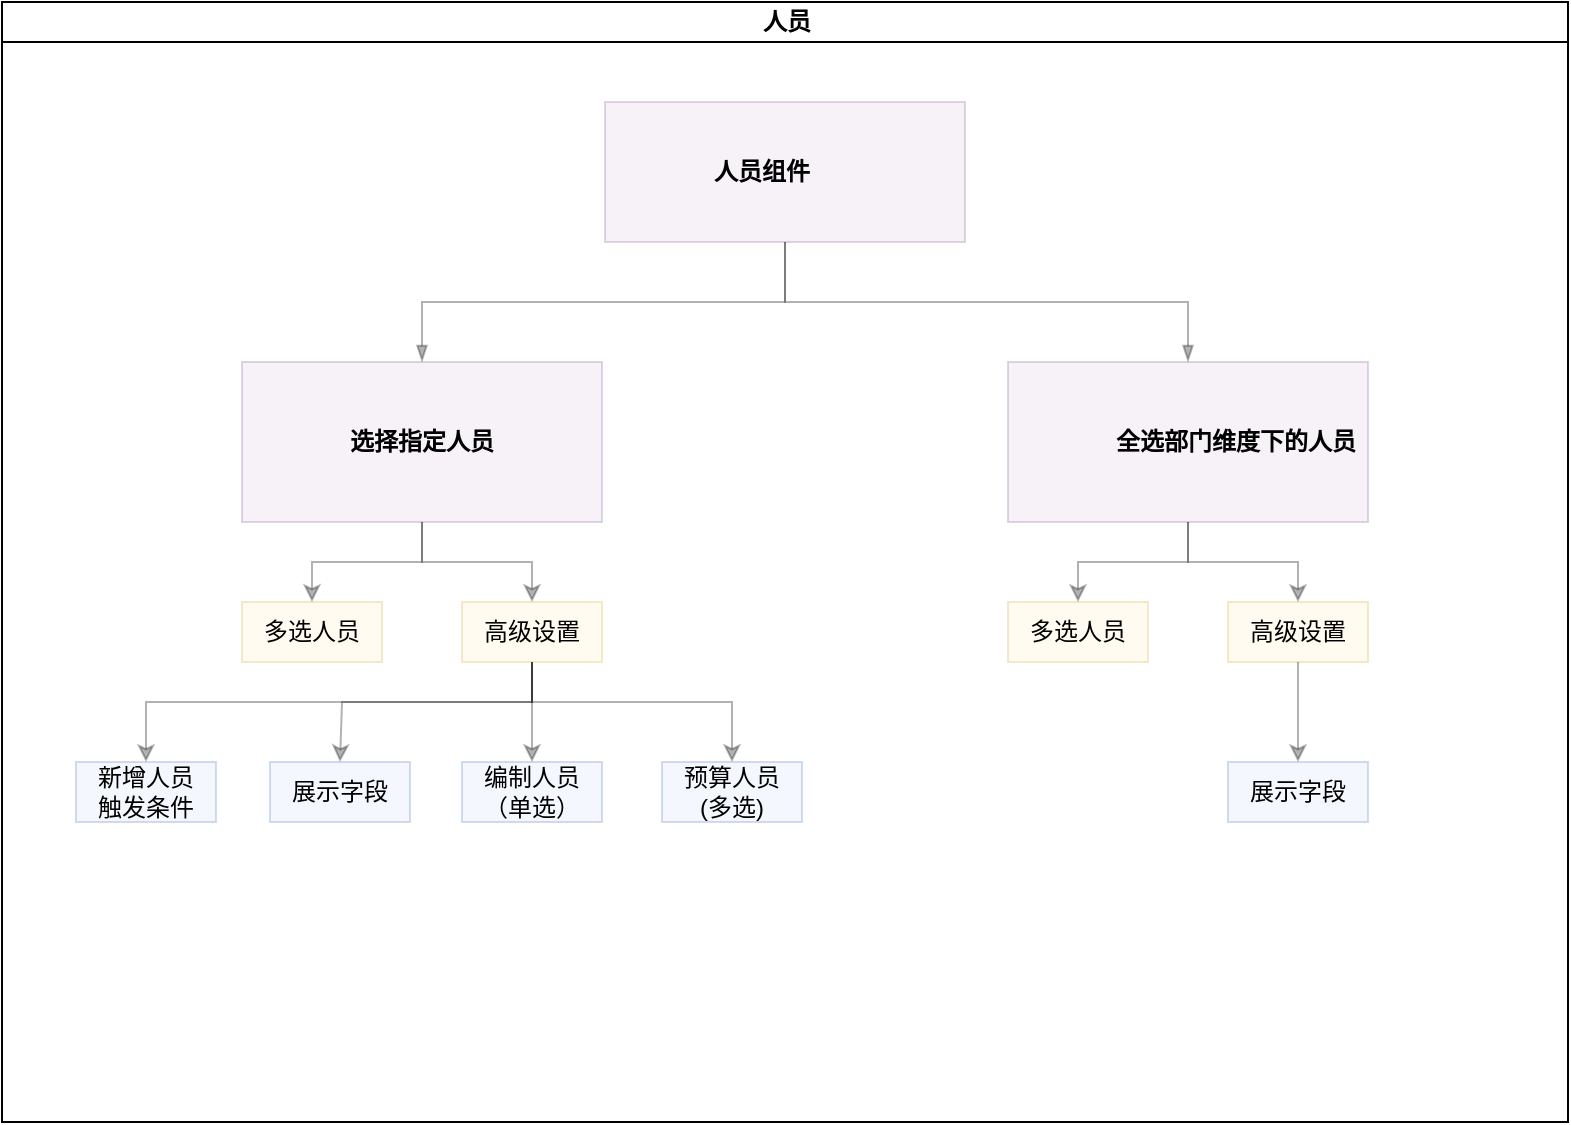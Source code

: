 <mxfile version="21.2.2" type="github">
  <diagram id="prtHgNgQTEPvFCAcTncT" name="Page-1">
    <mxGraphModel dx="2261" dy="796" grid="1" gridSize="10" guides="1" tooltips="1" connect="1" arrows="1" fold="1" page="1" pageScale="1" pageWidth="827" pageHeight="1169" math="0" shadow="0">
      <root>
        <mxCell id="0" />
        <mxCell id="1" parent="0" />
        <mxCell id="dNxyNK7c78bLwvsdeMH5-11" value="人员" style="swimlane;html=1;startSize=20;horizontal=1;containerType=tree;glass=0;" parent="1" vertex="1">
          <mxGeometry x="-20" y="80" width="783" height="560" as="geometry" />
        </mxCell>
        <UserObject label="人员组件" name="Tessa Miller" position="CFO" location="Office 1" email="me@example.com" placeholders="1" link="https://www.draw.io" id="dNxyNK7c78bLwvsdeMH5-12">
          <mxCell style="label;image=https://cdn3.iconfinder.com/data/icons/user-avatars-1/512/users-3-128.png;whiteSpace=wrap;html=1;rounded=0;glass=0;treeMoving=1;treeFolding=1;fillColor=#e1d5e7;strokeColor=#9673a6;opacity=30;" parent="dNxyNK7c78bLwvsdeMH5-11" vertex="1">
            <mxGeometry x="301.5" y="50" width="180" height="70" as="geometry" />
          </mxCell>
        </UserObject>
        <mxCell id="dNxyNK7c78bLwvsdeMH5-13" value="" style="endArrow=blockThin;endFill=1;fontSize=11;edgeStyle=elbowEdgeStyle;elbow=vertical;rounded=0;fillColor=#e1d5e7;strokeColor=#000000;opacity=30;" parent="dNxyNK7c78bLwvsdeMH5-11" source="dNxyNK7c78bLwvsdeMH5-12" target="dNxyNK7c78bLwvsdeMH5-14" edge="1">
          <mxGeometry relative="1" as="geometry" />
        </mxCell>
        <UserObject label="选择指定人员" name="Edward Morrison" position="Brand Manager" location="Office 2" email="me@example.com" placeholders="1" link="https://www.draw.io" id="dNxyNK7c78bLwvsdeMH5-14">
          <mxCell style="label;image=https://cdn3.iconfinder.com/data/icons/user-avatars-1/512/users-10-3-128.png;whiteSpace=wrap;html=1;rounded=0;glass=0;treeFolding=1;treeMoving=1;fillColor=#e1d5e7;strokeColor=#9673a6;opacity=30;" parent="dNxyNK7c78bLwvsdeMH5-11" vertex="1">
            <mxGeometry x="120" y="180" width="180" height="80" as="geometry" />
          </mxCell>
        </UserObject>
        <mxCell id="dNxyNK7c78bLwvsdeMH5-15" value="" style="endArrow=blockThin;endFill=1;fontSize=11;edgeStyle=elbowEdgeStyle;elbow=vertical;rounded=0;fillColor=#e1d5e7;strokeColor=#000000;opacity=30;" parent="dNxyNK7c78bLwvsdeMH5-11" source="dNxyNK7c78bLwvsdeMH5-12" target="dNxyNK7c78bLwvsdeMH5-16" edge="1">
          <mxGeometry relative="1" as="geometry" />
        </mxCell>
        <UserObject label="全选部门维度下的人员" name="Evan Valet" position="HR Director" location="Office 4" email="me@example.com" placeholders="1" link="https://www.draw.io" id="dNxyNK7c78bLwvsdeMH5-16">
          <mxCell style="label;image=https://cdn3.iconfinder.com/data/icons/user-avatars-1/512/users-9-2-128.png;whiteSpace=wrap;html=1;rounded=0;glass=0;treeFolding=1;treeMoving=1;fillColor=#e1d5e7;strokeColor=#9673a6;opacity=30;" parent="dNxyNK7c78bLwvsdeMH5-11" vertex="1">
            <mxGeometry x="503" y="180" width="180" height="80" as="geometry" />
          </mxCell>
        </UserObject>
        <mxCell id="VEP7_FYcIv0TJhGLAxoL-3" value="多选人员" style="rounded=0;whiteSpace=wrap;html=1;fillColor=#fff2cc;strokeColor=#d6b656;opacity=30;" vertex="1" parent="dNxyNK7c78bLwvsdeMH5-11">
          <mxGeometry x="120" y="300" width="70" height="30" as="geometry" />
        </mxCell>
        <mxCell id="VEP7_FYcIv0TJhGLAxoL-4" value="高级设置" style="rounded=0;whiteSpace=wrap;html=1;fillColor=#fff2cc;strokeColor=#d6b656;opacity=30;" vertex="1" parent="dNxyNK7c78bLwvsdeMH5-11">
          <mxGeometry x="230" y="300" width="70" height="30" as="geometry" />
        </mxCell>
        <mxCell id="VEP7_FYcIv0TJhGLAxoL-5" value="" style="endArrow=classic;html=1;rounded=0;exitX=0.5;exitY=1;exitDx=0;exitDy=0;entryX=0.5;entryY=0;entryDx=0;entryDy=0;fillColor=#e1d5e7;strokeColor=#000000;opacity=30;" edge="1" parent="dNxyNK7c78bLwvsdeMH5-11" source="dNxyNK7c78bLwvsdeMH5-14" target="VEP7_FYcIv0TJhGLAxoL-3">
          <mxGeometry width="50" height="50" relative="1" as="geometry">
            <mxPoint x="340" y="400" as="sourcePoint" />
            <mxPoint x="390" y="350" as="targetPoint" />
            <Array as="points">
              <mxPoint x="210" y="280" />
              <mxPoint x="155" y="280" />
            </Array>
          </mxGeometry>
        </mxCell>
        <mxCell id="VEP7_FYcIv0TJhGLAxoL-6" value="" style="endArrow=classic;html=1;rounded=0;exitX=0.5;exitY=1;exitDx=0;exitDy=0;entryX=0.5;entryY=0;entryDx=0;entryDy=0;fillColor=#e1d5e7;strokeColor=#000000;opacity=30;" edge="1" parent="dNxyNK7c78bLwvsdeMH5-11" source="dNxyNK7c78bLwvsdeMH5-14" target="VEP7_FYcIv0TJhGLAxoL-4">
          <mxGeometry width="50" height="50" relative="1" as="geometry">
            <mxPoint x="165" y="270" as="sourcePoint" />
            <mxPoint x="220" y="310" as="targetPoint" />
            <Array as="points">
              <mxPoint x="210" y="280" />
              <mxPoint x="265" y="280" />
            </Array>
          </mxGeometry>
        </mxCell>
        <mxCell id="VEP7_FYcIv0TJhGLAxoL-9" value="预算人员&lt;br&gt;(多选)" style="rounded=0;whiteSpace=wrap;html=1;fillColor=#dae8fc;strokeColor=#6c8ebf;opacity=30;" vertex="1" parent="dNxyNK7c78bLwvsdeMH5-11">
          <mxGeometry x="330" y="380" width="70" height="30" as="geometry" />
        </mxCell>
        <mxCell id="VEP7_FYcIv0TJhGLAxoL-12" value="" style="endArrow=classic;html=1;rounded=0;exitX=0.5;exitY=1;exitDx=0;exitDy=0;entryX=0.5;entryY=0;entryDx=0;entryDy=0;fillColor=#e1d5e7;strokeColor=#000000;opacity=30;" edge="1" parent="dNxyNK7c78bLwvsdeMH5-11" source="VEP7_FYcIv0TJhGLAxoL-4" target="VEP7_FYcIv0TJhGLAxoL-7">
          <mxGeometry width="50" height="50" relative="1" as="geometry">
            <mxPoint x="275" y="340" as="sourcePoint" />
            <mxPoint x="275" y="370" as="targetPoint" />
            <Array as="points">
              <mxPoint x="265" y="350" />
              <mxPoint x="170" y="350" />
            </Array>
          </mxGeometry>
        </mxCell>
        <mxCell id="VEP7_FYcIv0TJhGLAxoL-14" value="" style="endArrow=classic;html=1;rounded=0;exitX=0.5;exitY=1;exitDx=0;exitDy=0;entryX=0.5;entryY=0;entryDx=0;entryDy=0;fillColor=#e1d5e7;strokeColor=#000000;opacity=30;" edge="1" parent="dNxyNK7c78bLwvsdeMH5-11">
          <mxGeometry width="50" height="50" relative="1" as="geometry">
            <mxPoint x="265" y="330" as="sourcePoint" />
            <mxPoint x="365" y="380" as="targetPoint" />
            <Array as="points">
              <mxPoint x="265" y="350" />
              <mxPoint x="365" y="350" />
            </Array>
          </mxGeometry>
        </mxCell>
        <mxCell id="VEP7_FYcIv0TJhGLAxoL-7" value="展示字段" style="rounded=0;whiteSpace=wrap;html=1;fillColor=#dae8fc;strokeColor=#6c8ebf;opacity=30;" vertex="1" parent="dNxyNK7c78bLwvsdeMH5-11">
          <mxGeometry x="134" y="380" width="70" height="30" as="geometry" />
        </mxCell>
        <mxCell id="VEP7_FYcIv0TJhGLAxoL-15" value="新增人员&lt;br&gt;触发条件" style="rounded=0;whiteSpace=wrap;html=1;fillColor=#dae8fc;strokeColor=#6c8ebf;opacity=30;" vertex="1" parent="dNxyNK7c78bLwvsdeMH5-11">
          <mxGeometry x="37" y="380" width="70" height="30" as="geometry" />
        </mxCell>
        <mxCell id="VEP7_FYcIv0TJhGLAxoL-16" value="编制人员&lt;br&gt;（单选）" style="rounded=0;whiteSpace=wrap;html=1;fillColor=#dae8fc;strokeColor=#6c8ebf;opacity=30;" vertex="1" parent="dNxyNK7c78bLwvsdeMH5-11">
          <mxGeometry x="230" y="380" width="70" height="30" as="geometry" />
        </mxCell>
        <mxCell id="VEP7_FYcIv0TJhGLAxoL-17" value="" style="endArrow=classic;html=1;rounded=0;entryX=0.5;entryY=0;entryDx=0;entryDy=0;exitX=0.5;exitY=1;exitDx=0;exitDy=0;fillColor=#e1d5e7;strokeColor=#000000;opacity=30;" edge="1" parent="dNxyNK7c78bLwvsdeMH5-11" source="VEP7_FYcIv0TJhGLAxoL-4" target="VEP7_FYcIv0TJhGLAxoL-16">
          <mxGeometry width="50" height="50" relative="1" as="geometry">
            <mxPoint x="270" y="350" as="sourcePoint" />
            <mxPoint x="310" y="300" as="targetPoint" />
          </mxGeometry>
        </mxCell>
        <mxCell id="VEP7_FYcIv0TJhGLAxoL-18" value="" style="endArrow=classic;html=1;rounded=0;entryX=0.5;entryY=0;entryDx=0;entryDy=0;exitX=0.5;exitY=1;exitDx=0;exitDy=0;fillColor=#e1d5e7;strokeColor=#000000;opacity=30;" edge="1" parent="dNxyNK7c78bLwvsdeMH5-11" source="VEP7_FYcIv0TJhGLAxoL-4" target="VEP7_FYcIv0TJhGLAxoL-15">
          <mxGeometry width="50" height="50" relative="1" as="geometry">
            <mxPoint x="275" y="340" as="sourcePoint" />
            <mxPoint x="275" y="390" as="targetPoint" />
            <Array as="points">
              <mxPoint x="265" y="350" />
              <mxPoint x="72" y="350" />
            </Array>
          </mxGeometry>
        </mxCell>
        <mxCell id="VEP7_FYcIv0TJhGLAxoL-21" value="多选人员" style="rounded=0;whiteSpace=wrap;html=1;fillColor=#fff2cc;strokeColor=#d6b656;opacity=30;" vertex="1" parent="dNxyNK7c78bLwvsdeMH5-11">
          <mxGeometry x="503" y="300" width="70" height="30" as="geometry" />
        </mxCell>
        <mxCell id="VEP7_FYcIv0TJhGLAxoL-22" value="高级设置" style="rounded=0;whiteSpace=wrap;html=1;fillColor=#fff2cc;strokeColor=#d6b656;opacity=30;" vertex="1" parent="dNxyNK7c78bLwvsdeMH5-11">
          <mxGeometry x="613" y="300" width="70" height="30" as="geometry" />
        </mxCell>
        <mxCell id="VEP7_FYcIv0TJhGLAxoL-23" value="" style="endArrow=classic;html=1;rounded=0;exitX=0.5;exitY=1;exitDx=0;exitDy=0;entryX=0.5;entryY=0;entryDx=0;entryDy=0;fillColor=#e1d5e7;strokeColor=#000000;opacity=30;" edge="1" parent="dNxyNK7c78bLwvsdeMH5-11" target="VEP7_FYcIv0TJhGLAxoL-21">
          <mxGeometry width="50" height="50" relative="1" as="geometry">
            <mxPoint x="593" y="260" as="sourcePoint" />
            <mxPoint x="773" y="350" as="targetPoint" />
            <Array as="points">
              <mxPoint x="593" y="280" />
              <mxPoint x="538" y="280" />
            </Array>
          </mxGeometry>
        </mxCell>
        <mxCell id="VEP7_FYcIv0TJhGLAxoL-24" value="" style="endArrow=classic;html=1;rounded=0;exitX=0.5;exitY=1;exitDx=0;exitDy=0;entryX=0.5;entryY=0;entryDx=0;entryDy=0;fillColor=#e1d5e7;strokeColor=#000000;opacity=30;" edge="1" parent="dNxyNK7c78bLwvsdeMH5-11" target="VEP7_FYcIv0TJhGLAxoL-22">
          <mxGeometry width="50" height="50" relative="1" as="geometry">
            <mxPoint x="593" y="260" as="sourcePoint" />
            <mxPoint x="603" y="310" as="targetPoint" />
            <Array as="points">
              <mxPoint x="593" y="280" />
              <mxPoint x="648" y="280" />
            </Array>
          </mxGeometry>
        </mxCell>
        <mxCell id="VEP7_FYcIv0TJhGLAxoL-26" value="" style="endArrow=classic;html=1;rounded=0;exitX=0.5;exitY=1;exitDx=0;exitDy=0;entryX=0.5;entryY=0;entryDx=0;entryDy=0;fillColor=#e1d5e7;strokeColor=#000000;opacity=30;" edge="1" parent="dNxyNK7c78bLwvsdeMH5-11" source="VEP7_FYcIv0TJhGLAxoL-22" target="VEP7_FYcIv0TJhGLAxoL-28">
          <mxGeometry width="50" height="50" relative="1" as="geometry">
            <mxPoint x="658" y="340" as="sourcePoint" />
            <mxPoint x="658" y="370" as="targetPoint" />
            <Array as="points">
              <mxPoint x="648" y="350" />
            </Array>
          </mxGeometry>
        </mxCell>
        <mxCell id="VEP7_FYcIv0TJhGLAxoL-28" value="展示字段" style="rounded=0;whiteSpace=wrap;html=1;fillColor=#dae8fc;strokeColor=#6c8ebf;opacity=30;" vertex="1" parent="dNxyNK7c78bLwvsdeMH5-11">
          <mxGeometry x="613" y="380" width="70" height="30" as="geometry" />
        </mxCell>
      </root>
    </mxGraphModel>
  </diagram>
</mxfile>

